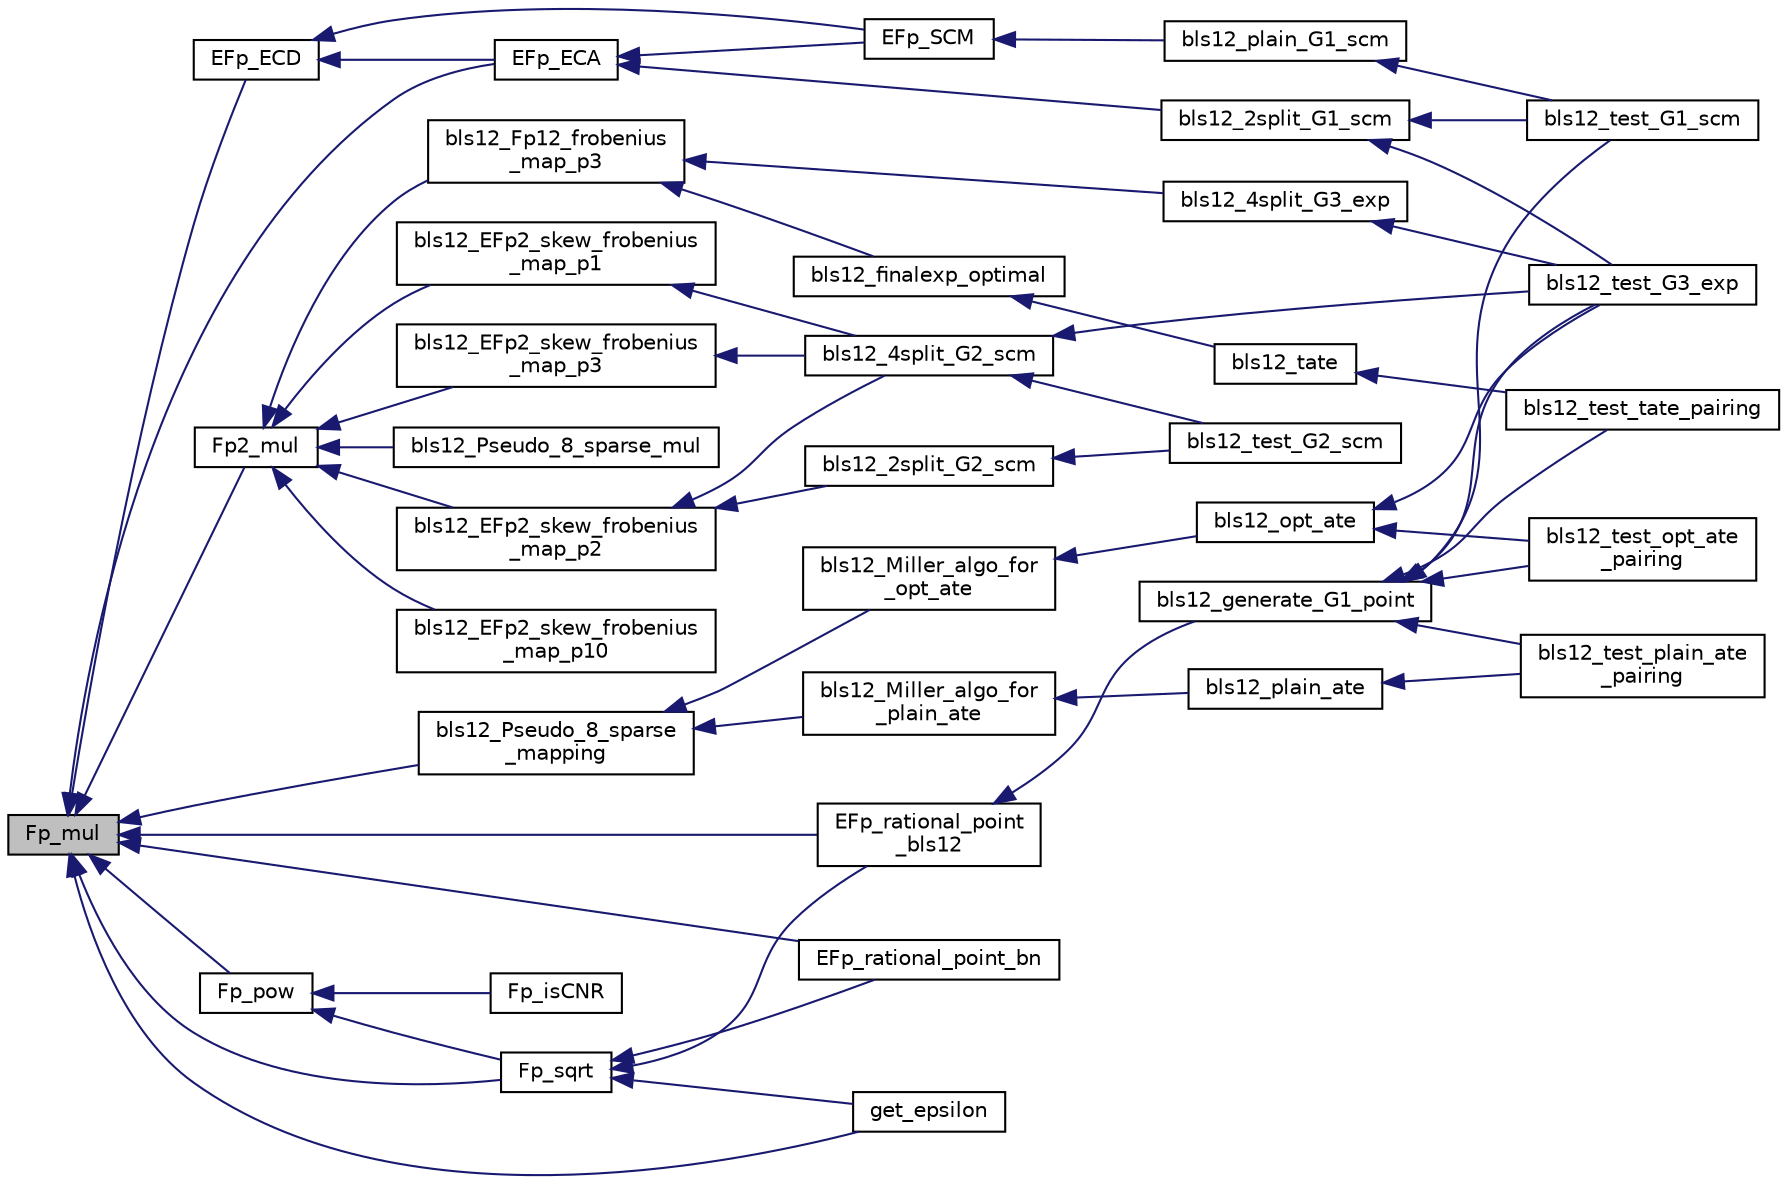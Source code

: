 digraph "Fp_mul"
{
  edge [fontname="Helvetica",fontsize="10",labelfontname="Helvetica",labelfontsize="10"];
  node [fontname="Helvetica",fontsize="10",shape=record];
  rankdir="LR";
  Node189 [label="Fp_mul",height=0.2,width=0.4,color="black", fillcolor="grey75", style="filled", fontcolor="black"];
  Node189 -> Node190 [dir="back",color="midnightblue",fontsize="10",style="solid",fontname="Helvetica"];
  Node190 [label="bls12_Pseudo_8_sparse\l_mapping",height=0.2,width=0.4,color="black", fillcolor="white", style="filled",URL="$bls12__p8sparse_8h.html#a8d0191550910276d37cdc20f1f11d3d7"];
  Node190 -> Node191 [dir="back",color="midnightblue",fontsize="10",style="solid",fontname="Helvetica"];
  Node191 [label="bls12_Miller_algo_for\l_opt_ate",height=0.2,width=0.4,color="black", fillcolor="white", style="filled",URL="$bls12__miller__optate_8h.html#a4dd1ea18b9004d2f7dc99fc940dbab12"];
  Node191 -> Node192 [dir="back",color="midnightblue",fontsize="10",style="solid",fontname="Helvetica"];
  Node192 [label="bls12_opt_ate",height=0.2,width=0.4,color="black", fillcolor="white", style="filled",URL="$bls12__pairings_8h.html#a9fbfb8c58f4bcd4e8eb916a2f9419c2e"];
  Node192 -> Node193 [dir="back",color="midnightblue",fontsize="10",style="solid",fontname="Helvetica"];
  Node193 [label="bls12_test_G3_exp",height=0.2,width=0.4,color="black", fillcolor="white", style="filled",URL="$bls12__test__pairings_8h.html#a084d9bc232ef377fb2baa2fdb19686b2"];
  Node192 -> Node194 [dir="back",color="midnightblue",fontsize="10",style="solid",fontname="Helvetica"];
  Node194 [label="bls12_test_opt_ate\l_pairing",height=0.2,width=0.4,color="black", fillcolor="white", style="filled",URL="$bls12__test__pairings_8h.html#a8764956fa4214ba03988afe867f97f67"];
  Node190 -> Node195 [dir="back",color="midnightblue",fontsize="10",style="solid",fontname="Helvetica"];
  Node195 [label="bls12_Miller_algo_for\l_plain_ate",height=0.2,width=0.4,color="black", fillcolor="white", style="filled",URL="$bls12__miller__ate_8h.html#a4468c3f6d288607c0e5c7a0912605d51"];
  Node195 -> Node196 [dir="back",color="midnightblue",fontsize="10",style="solid",fontname="Helvetica"];
  Node196 [label="bls12_plain_ate",height=0.2,width=0.4,color="black", fillcolor="white", style="filled",URL="$bls12__pairings_8h.html#ab593751b52dd666d230eff17c637c485"];
  Node196 -> Node197 [dir="back",color="midnightblue",fontsize="10",style="solid",fontname="Helvetica"];
  Node197 [label="bls12_test_plain_ate\l_pairing",height=0.2,width=0.4,color="black", fillcolor="white", style="filled",URL="$bls12__test__pairings_8h.html#a43b4f11c8806b181213808de80c8dc41"];
  Node189 -> Node198 [dir="back",color="midnightblue",fontsize="10",style="solid",fontname="Helvetica"];
  Node198 [label="EFp_ECA",height=0.2,width=0.4,color="black", fillcolor="white", style="filled",URL="$bn__efp_8h.html#a4b290a91bf913cf38dffee13f1db784b"];
  Node198 -> Node199 [dir="back",color="midnightblue",fontsize="10",style="solid",fontname="Helvetica"];
  Node199 [label="bls12_2split_G1_scm",height=0.2,width=0.4,color="black", fillcolor="white", style="filled",URL="$bls12__scm_8h.html#aae42e6e607e5af6339f4fc74acd931e3"];
  Node199 -> Node200 [dir="back",color="midnightblue",fontsize="10",style="solid",fontname="Helvetica"];
  Node200 [label="bls12_test_G1_scm",height=0.2,width=0.4,color="black", fillcolor="white", style="filled",URL="$bls12__test__pairings_8h.html#a3c1bc0bfce563a5be5d1c93c4b14ea9a"];
  Node199 -> Node193 [dir="back",color="midnightblue",fontsize="10",style="solid",fontname="Helvetica"];
  Node198 -> Node201 [dir="back",color="midnightblue",fontsize="10",style="solid",fontname="Helvetica"];
  Node201 [label="EFp_SCM",height=0.2,width=0.4,color="black", fillcolor="white", style="filled",URL="$bn__efp_8h.html#a39968088354e07b3bff879ea6ce7eea3"];
  Node201 -> Node202 [dir="back",color="midnightblue",fontsize="10",style="solid",fontname="Helvetica"];
  Node202 [label="bls12_plain_G1_scm",height=0.2,width=0.4,color="black", fillcolor="white", style="filled",URL="$bls12__scm_8h.html#ab42ad3cac9466541c248ac236a74159f"];
  Node202 -> Node200 [dir="back",color="midnightblue",fontsize="10",style="solid",fontname="Helvetica"];
  Node189 -> Node203 [dir="back",color="midnightblue",fontsize="10",style="solid",fontname="Helvetica"];
  Node203 [label="EFp_ECD",height=0.2,width=0.4,color="black", fillcolor="white", style="filled",URL="$bn__efp_8h.html#a9ba98cee075d39257ea190cbe340dec5"];
  Node203 -> Node198 [dir="back",color="midnightblue",fontsize="10",style="solid",fontname="Helvetica"];
  Node203 -> Node201 [dir="back",color="midnightblue",fontsize="10",style="solid",fontname="Helvetica"];
  Node189 -> Node204 [dir="back",color="midnightblue",fontsize="10",style="solid",fontname="Helvetica"];
  Node204 [label="EFp_rational_point\l_bls12",height=0.2,width=0.4,color="black", fillcolor="white", style="filled",URL="$bn__efp_8h.html#a131fa3538790c33f2006d84b4a60f4e5"];
  Node204 -> Node205 [dir="back",color="midnightblue",fontsize="10",style="solid",fontname="Helvetica"];
  Node205 [label="bls12_generate_G1_point",height=0.2,width=0.4,color="black", fillcolor="white", style="filled",URL="$bls12__generate__points_8h.html#a72ef3b90d050e3eeb5395016e62ceaf1"];
  Node205 -> Node200 [dir="back",color="midnightblue",fontsize="10",style="solid",fontname="Helvetica"];
  Node205 -> Node193 [dir="back",color="midnightblue",fontsize="10",style="solid",fontname="Helvetica"];
  Node205 -> Node194 [dir="back",color="midnightblue",fontsize="10",style="solid",fontname="Helvetica"];
  Node205 -> Node197 [dir="back",color="midnightblue",fontsize="10",style="solid",fontname="Helvetica"];
  Node205 -> Node206 [dir="back",color="midnightblue",fontsize="10",style="solid",fontname="Helvetica"];
  Node206 [label="bls12_test_tate_pairing",height=0.2,width=0.4,color="black", fillcolor="white", style="filled",URL="$bls12__test__pairings_8h.html#aab7376446062228691c95fa9ea45da9b"];
  Node189 -> Node207 [dir="back",color="midnightblue",fontsize="10",style="solid",fontname="Helvetica"];
  Node207 [label="EFp_rational_point_bn",height=0.2,width=0.4,color="black", fillcolor="white", style="filled",URL="$bn__efp_8h.html#a22397c097b95b8869032b55963d7ff2e"];
  Node189 -> Node208 [dir="back",color="midnightblue",fontsize="10",style="solid",fontname="Helvetica"];
  Node208 [label="Fp2_mul",height=0.2,width=0.4,color="black", fillcolor="white", style="filled",URL="$bn__fp2_8h.html#ae50d2c78465c0e5b292d3f702026edd1"];
  Node208 -> Node209 [dir="back",color="midnightblue",fontsize="10",style="solid",fontname="Helvetica"];
  Node209 [label="bls12_Fp12_frobenius\l_map_p3",height=0.2,width=0.4,color="black", fillcolor="white", style="filled",URL="$bls12__frobenius_8h.html#a8b383bddc2f7f902a85b73bea5d9d44d"];
  Node209 -> Node210 [dir="back",color="midnightblue",fontsize="10",style="solid",fontname="Helvetica"];
  Node210 [label="bls12_4split_G3_exp",height=0.2,width=0.4,color="black", fillcolor="white", style="filled",URL="$bls12___g3__exp_8h.html#a9664a6d82c05d087c7e9cf80b657311d"];
  Node210 -> Node193 [dir="back",color="midnightblue",fontsize="10",style="solid",fontname="Helvetica"];
  Node209 -> Node211 [dir="back",color="midnightblue",fontsize="10",style="solid",fontname="Helvetica"];
  Node211 [label="bls12_finalexp_optimal",height=0.2,width=0.4,color="black", fillcolor="white", style="filled",URL="$bls12__finalexp_8h.html#a7ebeae6dd8ceff07d604ddb47a9cd2a1"];
  Node211 -> Node212 [dir="back",color="midnightblue",fontsize="10",style="solid",fontname="Helvetica"];
  Node212 [label="bls12_tate",height=0.2,width=0.4,color="black", fillcolor="white", style="filled",URL="$bls12__pairings_8h.html#a83edc7fcbac2490ab67a1e6f746bdd68"];
  Node212 -> Node206 [dir="back",color="midnightblue",fontsize="10",style="solid",fontname="Helvetica"];
  Node208 -> Node213 [dir="back",color="midnightblue",fontsize="10",style="solid",fontname="Helvetica"];
  Node213 [label="bls12_Pseudo_8_sparse_mul",height=0.2,width=0.4,color="black", fillcolor="white", style="filled",URL="$bls12__p8sparse_8h.html#a12e66a107c192d4b73a29140c2a6d97d"];
  Node208 -> Node214 [dir="back",color="midnightblue",fontsize="10",style="solid",fontname="Helvetica"];
  Node214 [label="bls12_EFp2_skew_frobenius\l_map_p1",height=0.2,width=0.4,color="black", fillcolor="white", style="filled",URL="$bls12__skew__frobenius_8h.html#a8d89c42f0d2898af5639f908ebc6ad72"];
  Node214 -> Node215 [dir="back",color="midnightblue",fontsize="10",style="solid",fontname="Helvetica"];
  Node215 [label="bls12_4split_G2_scm",height=0.2,width=0.4,color="black", fillcolor="white", style="filled",URL="$bls12__scm_8h.html#a4ba82479d082bed6f2f58f848d771bc7"];
  Node215 -> Node216 [dir="back",color="midnightblue",fontsize="10",style="solid",fontname="Helvetica"];
  Node216 [label="bls12_test_G2_scm",height=0.2,width=0.4,color="black", fillcolor="white", style="filled",URL="$bls12__test__pairings_8h.html#a34dad243bd99737d4c844dfcd658282a"];
  Node215 -> Node193 [dir="back",color="midnightblue",fontsize="10",style="solid",fontname="Helvetica"];
  Node208 -> Node217 [dir="back",color="midnightblue",fontsize="10",style="solid",fontname="Helvetica"];
  Node217 [label="bls12_EFp2_skew_frobenius\l_map_p2",height=0.2,width=0.4,color="black", fillcolor="white", style="filled",URL="$bls12__skew__frobenius_8h.html#a53a7cd126428aa8a94732b2c521ad0f7"];
  Node217 -> Node218 [dir="back",color="midnightblue",fontsize="10",style="solid",fontname="Helvetica"];
  Node218 [label="bls12_2split_G2_scm",height=0.2,width=0.4,color="black", fillcolor="white", style="filled",URL="$bls12__scm_8h.html#ac67c5ceeb3131c1f193da9092079d58f"];
  Node218 -> Node216 [dir="back",color="midnightblue",fontsize="10",style="solid",fontname="Helvetica"];
  Node217 -> Node215 [dir="back",color="midnightblue",fontsize="10",style="solid",fontname="Helvetica"];
  Node208 -> Node219 [dir="back",color="midnightblue",fontsize="10",style="solid",fontname="Helvetica"];
  Node219 [label="bls12_EFp2_skew_frobenius\l_map_p3",height=0.2,width=0.4,color="black", fillcolor="white", style="filled",URL="$bls12__skew__frobenius_8h.html#a87f87eeb97f9ba92718de8561d8a486d"];
  Node219 -> Node215 [dir="back",color="midnightblue",fontsize="10",style="solid",fontname="Helvetica"];
  Node208 -> Node220 [dir="back",color="midnightblue",fontsize="10",style="solid",fontname="Helvetica"];
  Node220 [label="bls12_EFp2_skew_frobenius\l_map_p10",height=0.2,width=0.4,color="black", fillcolor="white", style="filled",URL="$bls12__skew__frobenius_8h.html#a534f12cce374454dcfcd7455c92fa244"];
  Node189 -> Node221 [dir="back",color="midnightblue",fontsize="10",style="solid",fontname="Helvetica"];
  Node221 [label="Fp_pow",height=0.2,width=0.4,color="black", fillcolor="white", style="filled",URL="$bn__fp_8h.html#a0a229db7cfb57e337de586eb3695fa28"];
  Node221 -> Node222 [dir="back",color="midnightblue",fontsize="10",style="solid",fontname="Helvetica"];
  Node222 [label="Fp_isCNR",height=0.2,width=0.4,color="black", fillcolor="white", style="filled",URL="$bn__fp_8h.html#a5e73be560cd37d57a79692c7025eefca"];
  Node221 -> Node223 [dir="back",color="midnightblue",fontsize="10",style="solid",fontname="Helvetica"];
  Node223 [label="Fp_sqrt",height=0.2,width=0.4,color="black", fillcolor="white", style="filled",URL="$bn__fp_8h.html#acfc7bfa81b3f370904680568d52a54cd"];
  Node223 -> Node224 [dir="back",color="midnightblue",fontsize="10",style="solid",fontname="Helvetica"];
  Node224 [label="get_epsilon",height=0.2,width=0.4,color="black", fillcolor="white", style="filled",URL="$bn__bls12__precoms_8h.html#aa1d90c4228a4df82f6d3c7282b85ed9f"];
  Node223 -> Node207 [dir="back",color="midnightblue",fontsize="10",style="solid",fontname="Helvetica"];
  Node223 -> Node204 [dir="back",color="midnightblue",fontsize="10",style="solid",fontname="Helvetica"];
  Node189 -> Node223 [dir="back",color="midnightblue",fontsize="10",style="solid",fontname="Helvetica"];
  Node189 -> Node224 [dir="back",color="midnightblue",fontsize="10",style="solid",fontname="Helvetica"];
}
